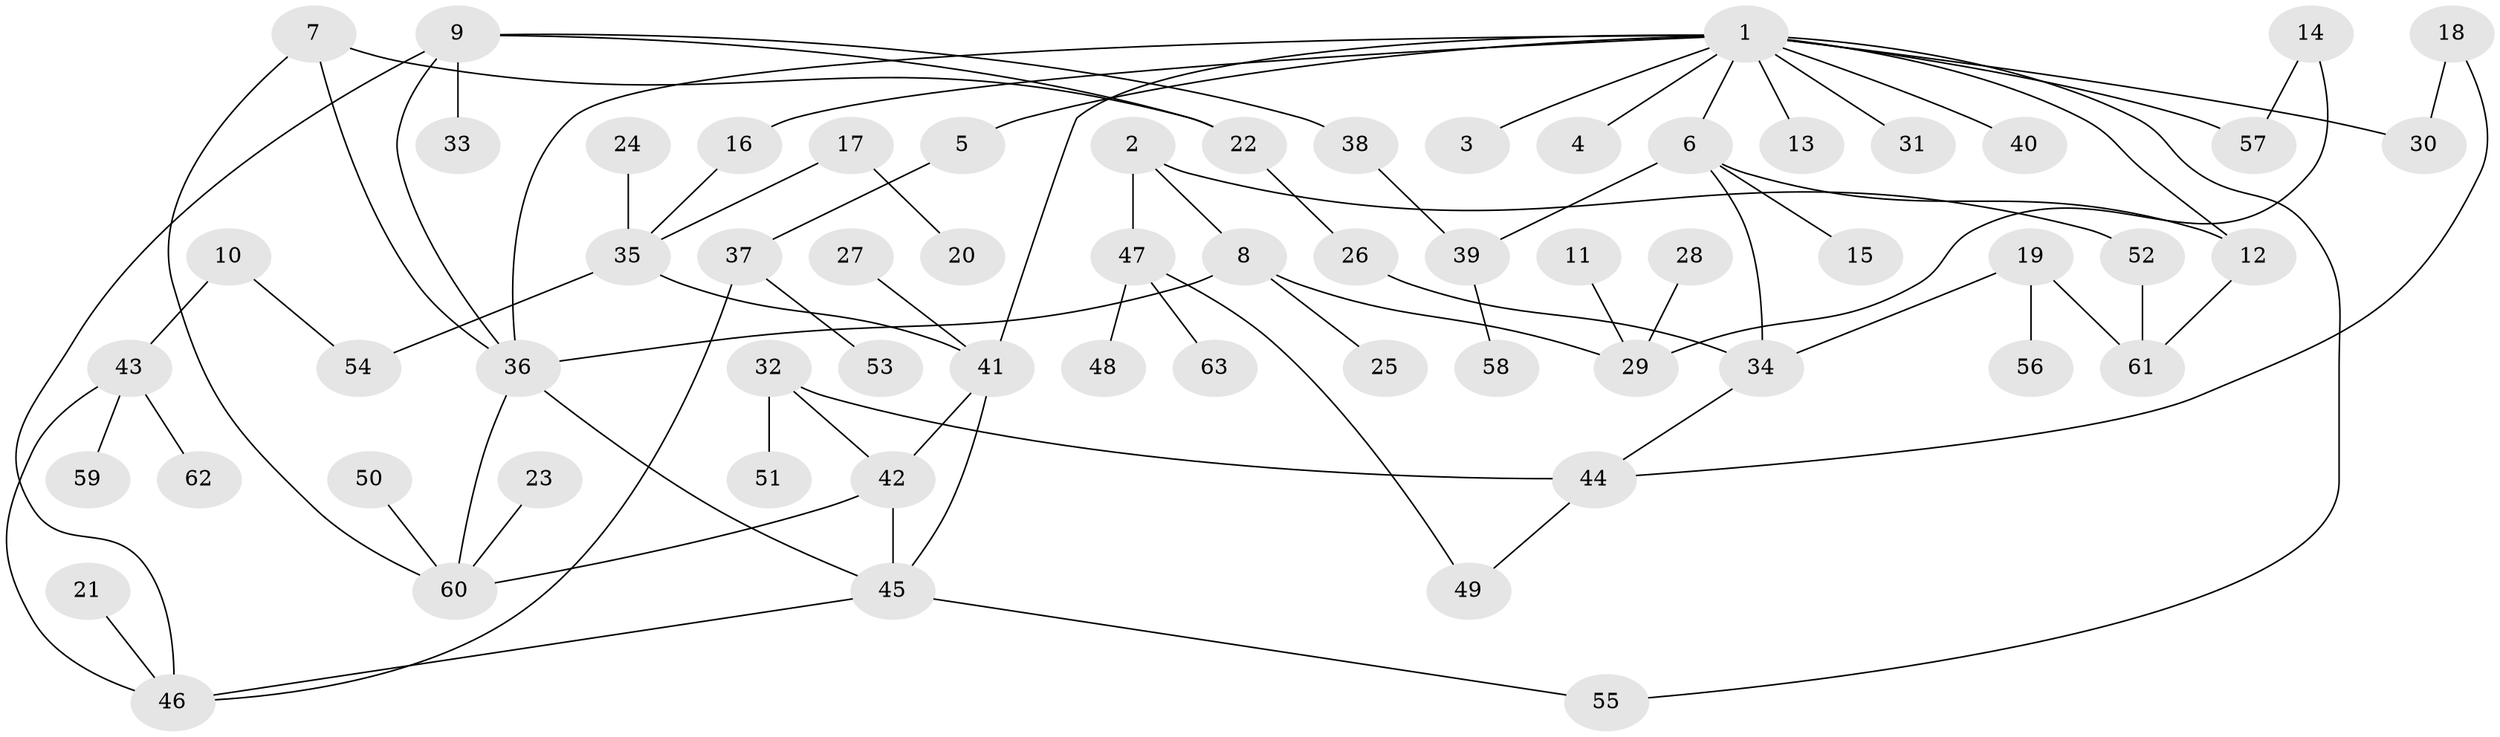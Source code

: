// original degree distribution, {10: 0.008, 5: 0.056, 7: 0.008, 2: 0.28, 3: 0.176, 6: 0.008, 4: 0.096, 1: 0.368}
// Generated by graph-tools (version 1.1) at 2025/25/03/09/25 03:25:35]
// undirected, 63 vertices, 81 edges
graph export_dot {
graph [start="1"]
  node [color=gray90,style=filled];
  1;
  2;
  3;
  4;
  5;
  6;
  7;
  8;
  9;
  10;
  11;
  12;
  13;
  14;
  15;
  16;
  17;
  18;
  19;
  20;
  21;
  22;
  23;
  24;
  25;
  26;
  27;
  28;
  29;
  30;
  31;
  32;
  33;
  34;
  35;
  36;
  37;
  38;
  39;
  40;
  41;
  42;
  43;
  44;
  45;
  46;
  47;
  48;
  49;
  50;
  51;
  52;
  53;
  54;
  55;
  56;
  57;
  58;
  59;
  60;
  61;
  62;
  63;
  1 -- 3 [weight=1.0];
  1 -- 4 [weight=1.0];
  1 -- 5 [weight=1.0];
  1 -- 6 [weight=1.0];
  1 -- 12 [weight=1.0];
  1 -- 13 [weight=1.0];
  1 -- 16 [weight=1.0];
  1 -- 30 [weight=1.0];
  1 -- 31 [weight=1.0];
  1 -- 36 [weight=1.0];
  1 -- 40 [weight=1.0];
  1 -- 41 [weight=1.0];
  1 -- 55 [weight=1.0];
  1 -- 57 [weight=1.0];
  2 -- 8 [weight=1.0];
  2 -- 47 [weight=1.0];
  2 -- 52 [weight=1.0];
  5 -- 37 [weight=1.0];
  6 -- 12 [weight=1.0];
  6 -- 15 [weight=1.0];
  6 -- 34 [weight=1.0];
  6 -- 39 [weight=1.0];
  7 -- 22 [weight=1.0];
  7 -- 36 [weight=1.0];
  7 -- 60 [weight=1.0];
  8 -- 25 [weight=1.0];
  8 -- 29 [weight=1.0];
  8 -- 36 [weight=1.0];
  9 -- 22 [weight=1.0];
  9 -- 33 [weight=1.0];
  9 -- 36 [weight=1.0];
  9 -- 38 [weight=1.0];
  9 -- 46 [weight=1.0];
  10 -- 43 [weight=1.0];
  10 -- 54 [weight=1.0];
  11 -- 29 [weight=1.0];
  12 -- 61 [weight=1.0];
  14 -- 29 [weight=1.0];
  14 -- 57 [weight=1.0];
  16 -- 35 [weight=1.0];
  17 -- 20 [weight=1.0];
  17 -- 35 [weight=1.0];
  18 -- 30 [weight=1.0];
  18 -- 44 [weight=1.0];
  19 -- 34 [weight=1.0];
  19 -- 56 [weight=1.0];
  19 -- 61 [weight=1.0];
  21 -- 46 [weight=1.0];
  22 -- 26 [weight=1.0];
  23 -- 60 [weight=1.0];
  24 -- 35 [weight=1.0];
  26 -- 34 [weight=1.0];
  27 -- 41 [weight=1.0];
  28 -- 29 [weight=1.0];
  32 -- 42 [weight=1.0];
  32 -- 44 [weight=1.0];
  32 -- 51 [weight=1.0];
  34 -- 44 [weight=1.0];
  35 -- 41 [weight=1.0];
  35 -- 54 [weight=1.0];
  36 -- 45 [weight=1.0];
  36 -- 60 [weight=1.0];
  37 -- 46 [weight=1.0];
  37 -- 53 [weight=1.0];
  38 -- 39 [weight=1.0];
  39 -- 58 [weight=1.0];
  41 -- 42 [weight=2.0];
  41 -- 45 [weight=1.0];
  42 -- 45 [weight=1.0];
  42 -- 60 [weight=1.0];
  43 -- 46 [weight=1.0];
  43 -- 59 [weight=1.0];
  43 -- 62 [weight=1.0];
  44 -- 49 [weight=1.0];
  45 -- 46 [weight=1.0];
  45 -- 55 [weight=1.0];
  47 -- 48 [weight=1.0];
  47 -- 49 [weight=1.0];
  47 -- 63 [weight=1.0];
  50 -- 60 [weight=1.0];
  52 -- 61 [weight=1.0];
}
